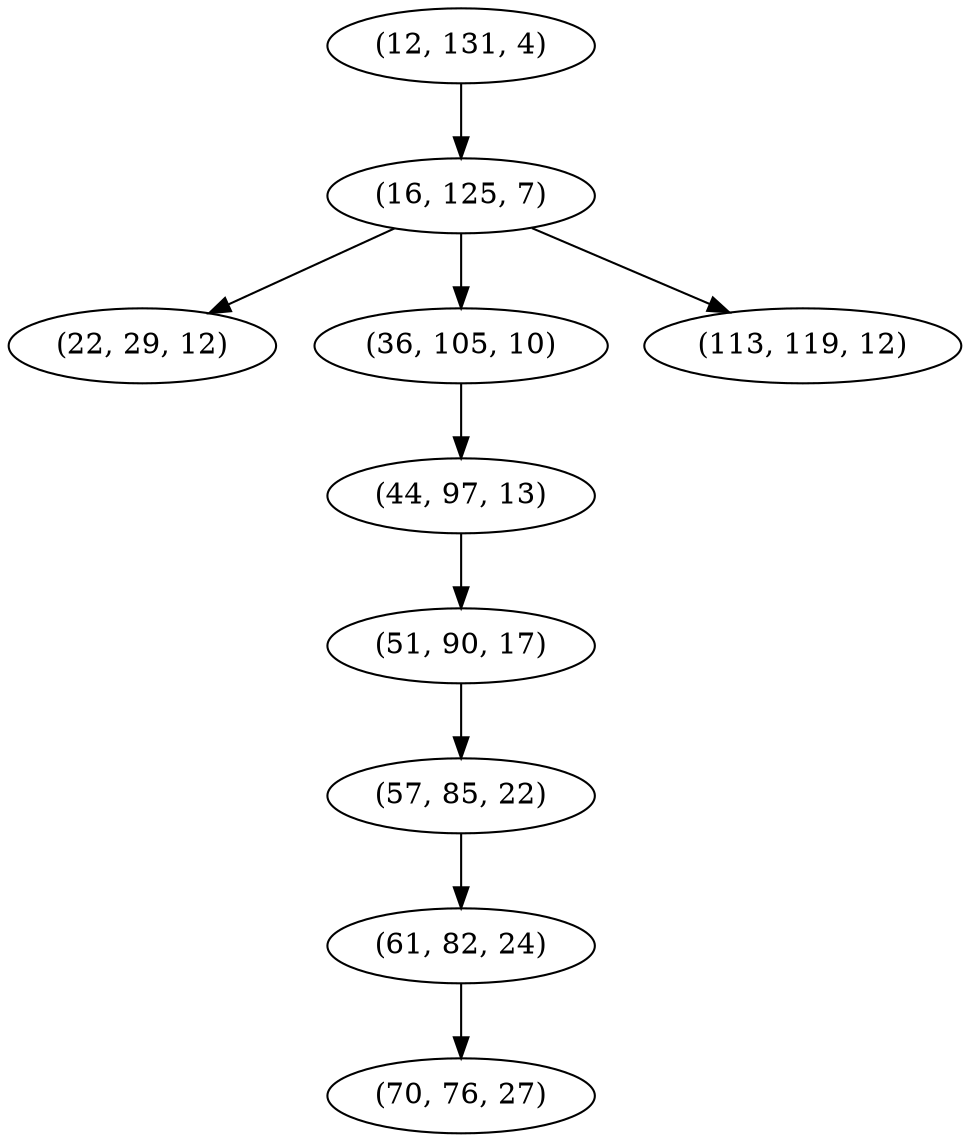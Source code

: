 digraph tree {
    "(12, 131, 4)";
    "(16, 125, 7)";
    "(22, 29, 12)";
    "(36, 105, 10)";
    "(44, 97, 13)";
    "(51, 90, 17)";
    "(57, 85, 22)";
    "(61, 82, 24)";
    "(70, 76, 27)";
    "(113, 119, 12)";
    "(12, 131, 4)" -> "(16, 125, 7)";
    "(16, 125, 7)" -> "(22, 29, 12)";
    "(16, 125, 7)" -> "(36, 105, 10)";
    "(16, 125, 7)" -> "(113, 119, 12)";
    "(36, 105, 10)" -> "(44, 97, 13)";
    "(44, 97, 13)" -> "(51, 90, 17)";
    "(51, 90, 17)" -> "(57, 85, 22)";
    "(57, 85, 22)" -> "(61, 82, 24)";
    "(61, 82, 24)" -> "(70, 76, 27)";
}
